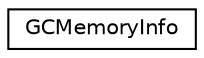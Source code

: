 digraph "Graphical Class Hierarchy"
{
  edge [fontname="Helvetica",fontsize="10",labelfontname="Helvetica",labelfontsize="10"];
  node [fontname="Helvetica",fontsize="10",shape=record];
  rankdir="LR";
  Node1 [label="GCMemoryInfo",height=0.2,width=0.4,color="black", fillcolor="white", style="filled",URL="$struct_g_c_memory_info.html"];
}
